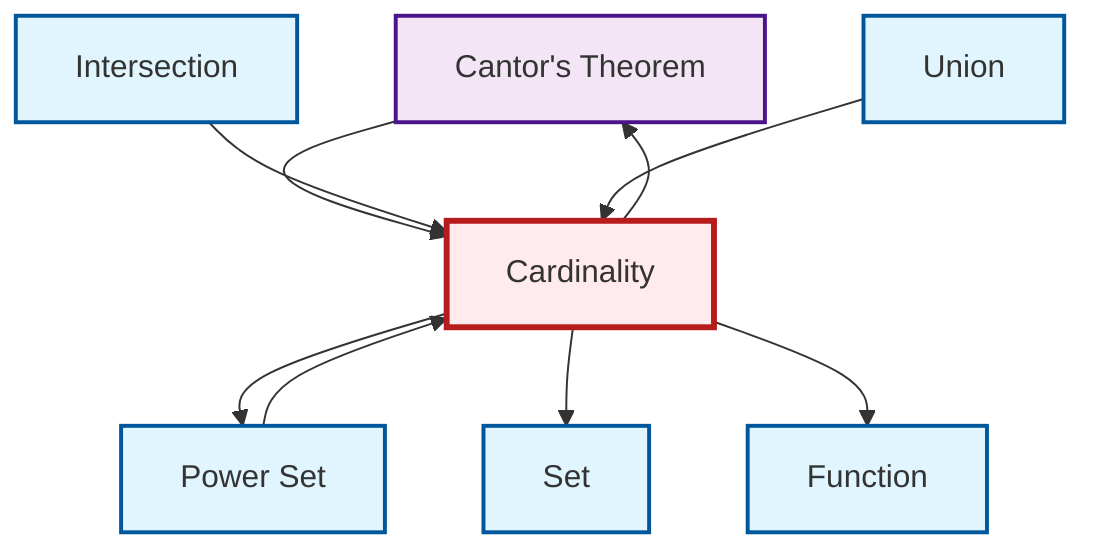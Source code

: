 graph TD
    classDef definition fill:#e1f5fe,stroke:#01579b,stroke-width:2px
    classDef theorem fill:#f3e5f5,stroke:#4a148c,stroke-width:2px
    classDef axiom fill:#fff3e0,stroke:#e65100,stroke-width:2px
    classDef example fill:#e8f5e9,stroke:#1b5e20,stroke-width:2px
    classDef current fill:#ffebee,stroke:#b71c1c,stroke-width:3px
    def-set["Set"]:::definition
    thm-cantor["Cantor's Theorem"]:::theorem
    def-union["Union"]:::definition
    def-intersection["Intersection"]:::definition
    def-function["Function"]:::definition
    def-cardinality["Cardinality"]:::definition
    def-power-set["Power Set"]:::definition
    thm-cantor --> def-cardinality
    def-cardinality --> def-power-set
    def-power-set --> def-cardinality
    def-intersection --> def-cardinality
    def-cardinality --> def-set
    def-cardinality --> thm-cantor
    def-union --> def-cardinality
    def-cardinality --> def-function
    class def-cardinality current